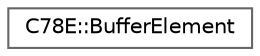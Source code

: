 digraph "Graphical Class Hierarchy"
{
 // LATEX_PDF_SIZE
  bgcolor="transparent";
  edge [fontname=Helvetica,fontsize=10,labelfontname=Helvetica,labelfontsize=10];
  node [fontname=Helvetica,fontsize=10,shape=box,height=0.2,width=0.4];
  rankdir="LR";
  Node0 [id="Node000000",label="C78E::BufferElement",height=0.2,width=0.4,color="grey40", fillcolor="white", style="filled",URL="$d2/d2c/struct_c78_e_1_1_buffer_element.html",tooltip=" "];
}
